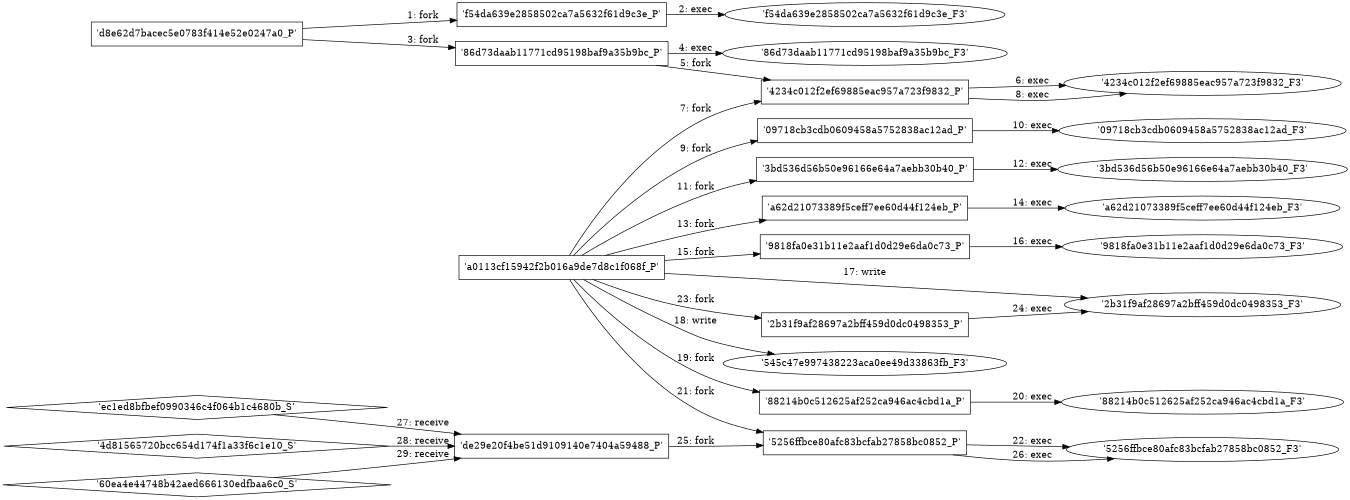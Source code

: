 digraph "D:\Learning\Paper\apt\基于CTI的攻击预警\Dataset\攻击图\ASGfromALLCTI\Jaff Ransomware Player 2 Has Entered The Game.dot" {
rankdir="LR"
size="9"
fixedsize="false"
splines="true"
nodesep=0.3
ranksep=0
fontsize=10
overlap="scalexy"
engine= "neato"
	"'d8e62d7bacec5e0783f414e52e0247a0_P'" [node_type=Process shape=box]
	"'f54da639e2858502ca7a5632f61d9c3e_P'" [node_type=Process shape=box]
	"'d8e62d7bacec5e0783f414e52e0247a0_P'" -> "'f54da639e2858502ca7a5632f61d9c3e_P'" [label="1: fork"]
	"'f54da639e2858502ca7a5632f61d9c3e_P'" [node_type=Process shape=box]
	"'f54da639e2858502ca7a5632f61d9c3e_F3'" [node_type=File shape=ellipse]
	"'f54da639e2858502ca7a5632f61d9c3e_P'" -> "'f54da639e2858502ca7a5632f61d9c3e_F3'" [label="2: exec"]
	"'d8e62d7bacec5e0783f414e52e0247a0_P'" [node_type=Process shape=box]
	"'86d73daab11771cd95198baf9a35b9bc_P'" [node_type=Process shape=box]
	"'d8e62d7bacec5e0783f414e52e0247a0_P'" -> "'86d73daab11771cd95198baf9a35b9bc_P'" [label="3: fork"]
	"'86d73daab11771cd95198baf9a35b9bc_P'" [node_type=Process shape=box]
	"'86d73daab11771cd95198baf9a35b9bc_F3'" [node_type=File shape=ellipse]
	"'86d73daab11771cd95198baf9a35b9bc_P'" -> "'86d73daab11771cd95198baf9a35b9bc_F3'" [label="4: exec"]
	"'86d73daab11771cd95198baf9a35b9bc_P'" [node_type=Process shape=box]
	"'4234c012f2ef69885eac957a723f9832_P'" [node_type=Process shape=box]
	"'86d73daab11771cd95198baf9a35b9bc_P'" -> "'4234c012f2ef69885eac957a723f9832_P'" [label="5: fork"]
	"'4234c012f2ef69885eac957a723f9832_P'" [node_type=Process shape=box]
	"'4234c012f2ef69885eac957a723f9832_F3'" [node_type=File shape=ellipse]
	"'4234c012f2ef69885eac957a723f9832_P'" -> "'4234c012f2ef69885eac957a723f9832_F3'" [label="6: exec"]
	"'a0113cf15942f2b016a9de7d8c1f068f_P'" [node_type=Process shape=box]
	"'4234c012f2ef69885eac957a723f9832_P'" [node_type=Process shape=box]
	"'a0113cf15942f2b016a9de7d8c1f068f_P'" -> "'4234c012f2ef69885eac957a723f9832_P'" [label="7: fork"]
	"'4234c012f2ef69885eac957a723f9832_P'" [node_type=Process shape=box]
	"'4234c012f2ef69885eac957a723f9832_F3'" [node_type=File shape=ellipse]
	"'4234c012f2ef69885eac957a723f9832_P'" -> "'4234c012f2ef69885eac957a723f9832_F3'" [label="8: exec"]
	"'a0113cf15942f2b016a9de7d8c1f068f_P'" [node_type=Process shape=box]
	"'09718cb3cdb0609458a5752838ac12ad_P'" [node_type=Process shape=box]
	"'a0113cf15942f2b016a9de7d8c1f068f_P'" -> "'09718cb3cdb0609458a5752838ac12ad_P'" [label="9: fork"]
	"'09718cb3cdb0609458a5752838ac12ad_P'" [node_type=Process shape=box]
	"'09718cb3cdb0609458a5752838ac12ad_F3'" [node_type=File shape=ellipse]
	"'09718cb3cdb0609458a5752838ac12ad_P'" -> "'09718cb3cdb0609458a5752838ac12ad_F3'" [label="10: exec"]
	"'a0113cf15942f2b016a9de7d8c1f068f_P'" [node_type=Process shape=box]
	"'3bd536d56b50e96166e64a7aebb30b40_P'" [node_type=Process shape=box]
	"'a0113cf15942f2b016a9de7d8c1f068f_P'" -> "'3bd536d56b50e96166e64a7aebb30b40_P'" [label="11: fork"]
	"'3bd536d56b50e96166e64a7aebb30b40_P'" [node_type=Process shape=box]
	"'3bd536d56b50e96166e64a7aebb30b40_F3'" [node_type=File shape=ellipse]
	"'3bd536d56b50e96166e64a7aebb30b40_P'" -> "'3bd536d56b50e96166e64a7aebb30b40_F3'" [label="12: exec"]
	"'a0113cf15942f2b016a9de7d8c1f068f_P'" [node_type=Process shape=box]
	"'a62d21073389f5ceff7ee60d44f124eb_P'" [node_type=Process shape=box]
	"'a0113cf15942f2b016a9de7d8c1f068f_P'" -> "'a62d21073389f5ceff7ee60d44f124eb_P'" [label="13: fork"]
	"'a62d21073389f5ceff7ee60d44f124eb_P'" [node_type=Process shape=box]
	"'a62d21073389f5ceff7ee60d44f124eb_F3'" [node_type=File shape=ellipse]
	"'a62d21073389f5ceff7ee60d44f124eb_P'" -> "'a62d21073389f5ceff7ee60d44f124eb_F3'" [label="14: exec"]
	"'a0113cf15942f2b016a9de7d8c1f068f_P'" [node_type=Process shape=box]
	"'9818fa0e31b11e2aaf1d0d29e6da0c73_P'" [node_type=Process shape=box]
	"'a0113cf15942f2b016a9de7d8c1f068f_P'" -> "'9818fa0e31b11e2aaf1d0d29e6da0c73_P'" [label="15: fork"]
	"'9818fa0e31b11e2aaf1d0d29e6da0c73_P'" [node_type=Process shape=box]
	"'9818fa0e31b11e2aaf1d0d29e6da0c73_F3'" [node_type=File shape=ellipse]
	"'9818fa0e31b11e2aaf1d0d29e6da0c73_P'" -> "'9818fa0e31b11e2aaf1d0d29e6da0c73_F3'" [label="16: exec"]
	"'2b31f9af28697a2bff459d0dc0498353_F3'" [node_type=file shape=ellipse]
	"'a0113cf15942f2b016a9de7d8c1f068f_P'" [node_type=Process shape=box]
	"'a0113cf15942f2b016a9de7d8c1f068f_P'" -> "'2b31f9af28697a2bff459d0dc0498353_F3'" [label="17: write"]
	"'545c47e997438223aca0ee49d33863fb_F3'" [node_type=file shape=ellipse]
	"'a0113cf15942f2b016a9de7d8c1f068f_P'" [node_type=Process shape=box]
	"'a0113cf15942f2b016a9de7d8c1f068f_P'" -> "'545c47e997438223aca0ee49d33863fb_F3'" [label="18: write"]
	"'a0113cf15942f2b016a9de7d8c1f068f_P'" [node_type=Process shape=box]
	"'88214b0c512625af252ca946ac4cbd1a_P'" [node_type=Process shape=box]
	"'a0113cf15942f2b016a9de7d8c1f068f_P'" -> "'88214b0c512625af252ca946ac4cbd1a_P'" [label="19: fork"]
	"'88214b0c512625af252ca946ac4cbd1a_P'" [node_type=Process shape=box]
	"'88214b0c512625af252ca946ac4cbd1a_F3'" [node_type=File shape=ellipse]
	"'88214b0c512625af252ca946ac4cbd1a_P'" -> "'88214b0c512625af252ca946ac4cbd1a_F3'" [label="20: exec"]
	"'a0113cf15942f2b016a9de7d8c1f068f_P'" [node_type=Process shape=box]
	"'5256ffbce80afc83bcfab27858bc0852_P'" [node_type=Process shape=box]
	"'a0113cf15942f2b016a9de7d8c1f068f_P'" -> "'5256ffbce80afc83bcfab27858bc0852_P'" [label="21: fork"]
	"'5256ffbce80afc83bcfab27858bc0852_P'" [node_type=Process shape=box]
	"'5256ffbce80afc83bcfab27858bc0852_F3'" [node_type=File shape=ellipse]
	"'5256ffbce80afc83bcfab27858bc0852_P'" -> "'5256ffbce80afc83bcfab27858bc0852_F3'" [label="22: exec"]
	"'a0113cf15942f2b016a9de7d8c1f068f_P'" [node_type=Process shape=box]
	"'2b31f9af28697a2bff459d0dc0498353_P'" [node_type=Process shape=box]
	"'a0113cf15942f2b016a9de7d8c1f068f_P'" -> "'2b31f9af28697a2bff459d0dc0498353_P'" [label="23: fork"]
	"'2b31f9af28697a2bff459d0dc0498353_P'" [node_type=Process shape=box]
	"'2b31f9af28697a2bff459d0dc0498353_F3'" [node_type=File shape=ellipse]
	"'2b31f9af28697a2bff459d0dc0498353_P'" -> "'2b31f9af28697a2bff459d0dc0498353_F3'" [label="24: exec"]
	"'de29e20f4be51d9109140e7404a59488_P'" [node_type=Process shape=box]
	"'5256ffbce80afc83bcfab27858bc0852_P'" [node_type=Process shape=box]
	"'de29e20f4be51d9109140e7404a59488_P'" -> "'5256ffbce80afc83bcfab27858bc0852_P'" [label="25: fork"]
	"'5256ffbce80afc83bcfab27858bc0852_P'" [node_type=Process shape=box]
	"'5256ffbce80afc83bcfab27858bc0852_F3'" [node_type=File shape=ellipse]
	"'5256ffbce80afc83bcfab27858bc0852_P'" -> "'5256ffbce80afc83bcfab27858bc0852_F3'" [label="26: exec"]
	"'de29e20f4be51d9109140e7404a59488_P'" [node_type=Process shape=box]
	"'ec1ed8bfbef0990346c4f064b1c4680b_S'" [node_type=Socket shape=diamond]
	"'ec1ed8bfbef0990346c4f064b1c4680b_S'" -> "'de29e20f4be51d9109140e7404a59488_P'" [label="27: receive"]
	"'de29e20f4be51d9109140e7404a59488_P'" [node_type=Process shape=box]
	"'4d81565720bcc654d174f1a33f6c1e10_S'" [node_type=Socket shape=diamond]
	"'4d81565720bcc654d174f1a33f6c1e10_S'" -> "'de29e20f4be51d9109140e7404a59488_P'" [label="28: receive"]
	"'de29e20f4be51d9109140e7404a59488_P'" [node_type=Process shape=box]
	"'60ea4e44748b42aed666130edfbaa6c0_S'" [node_type=Socket shape=diamond]
	"'60ea4e44748b42aed666130edfbaa6c0_S'" -> "'de29e20f4be51d9109140e7404a59488_P'" [label="29: receive"]
}
